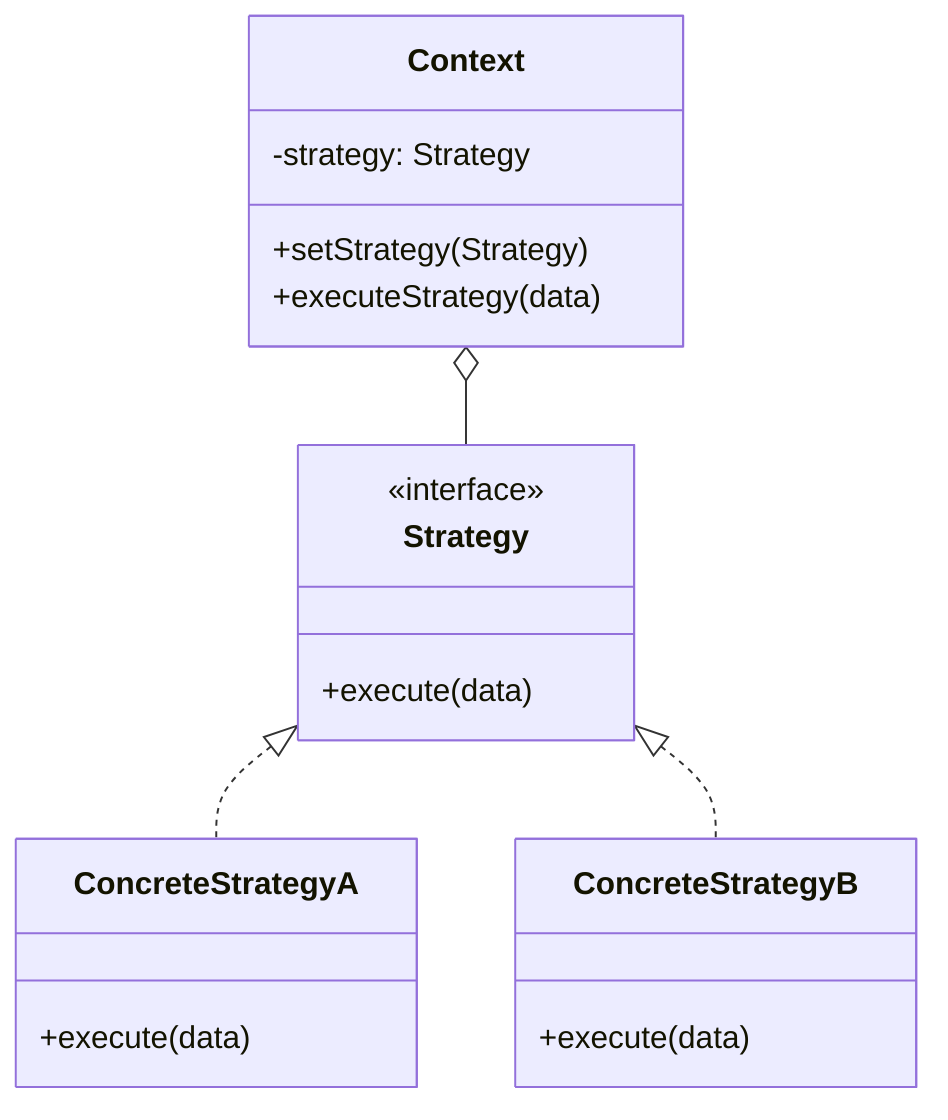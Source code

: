 classDiagram
    class Strategy {
        <<interface>>
        +execute(data)
    }
    class ConcreteStrategyA {
        +execute(data)
    }
    class ConcreteStrategyB {
        +execute(data)
    }
    class Context {
        -strategy: Strategy
        +setStrategy(Strategy)
        +executeStrategy(data)
    }
    Strategy <|.. ConcreteStrategyA
    Strategy <|.. ConcreteStrategyB
    Context o-- Strategy